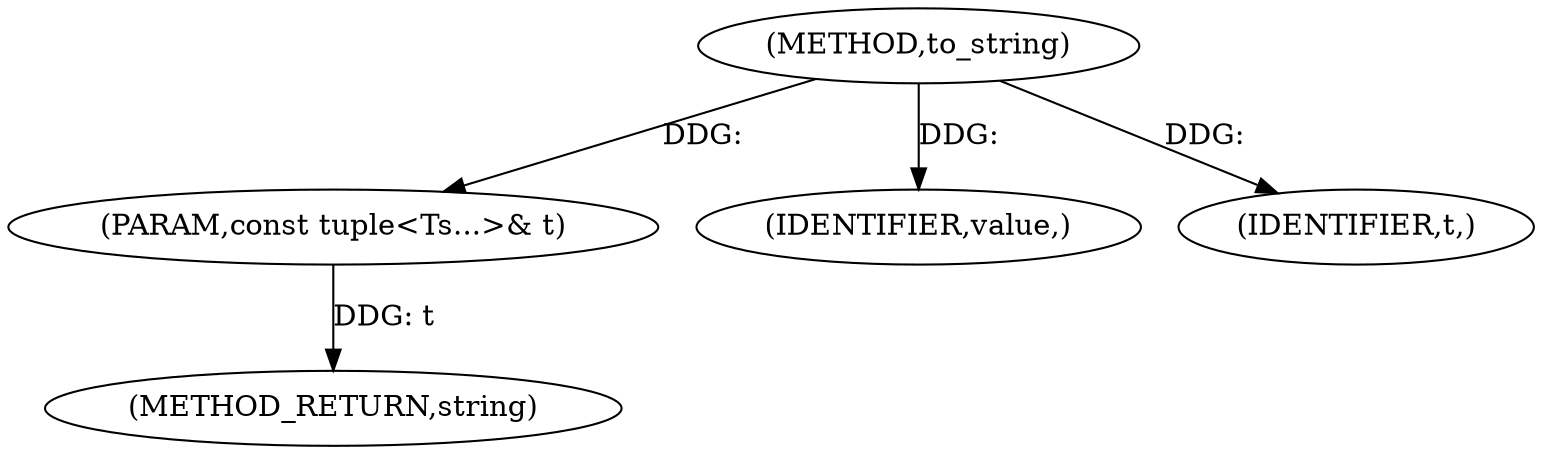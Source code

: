 digraph "to_string" {  
"1000349" [label = "(METHOD,to_string)" ]
"1000355" [label = "(METHOD_RETURN,string)" ]
"1000350" [label = "(PARAM,const tuple<Ts...>& t)" ]
"1000352" [label = "(IDENTIFIER,value,)" ]
"1000354" [label = "(IDENTIFIER,t,)" ]
  "1000350" -> "1000355"  [ label = "DDG: t"] 
  "1000349" -> "1000350"  [ label = "DDG: "] 
  "1000349" -> "1000352"  [ label = "DDG: "] 
  "1000349" -> "1000354"  [ label = "DDG: "] 
}
